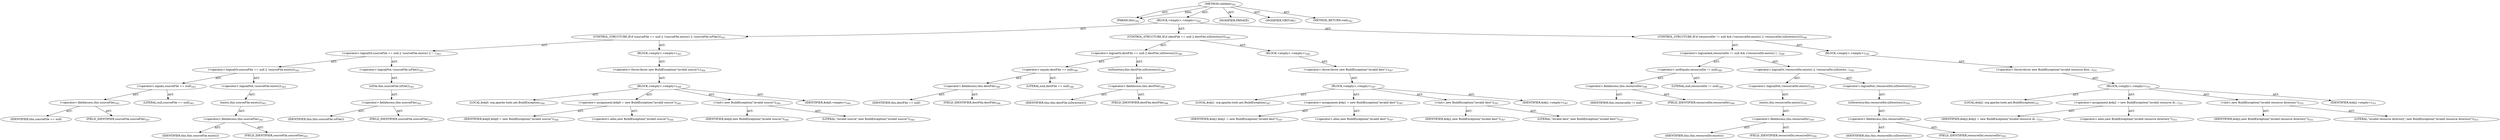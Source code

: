 digraph "validate" {  
"111669149713" [label = <(METHOD,validate)<SUB>342</SUB>> ]
"115964117028" [label = <(PARAM,this)<SUB>342</SUB>> ]
"25769803793" [label = <(BLOCK,&lt;empty&gt;,&lt;empty&gt;)<SUB>342</SUB>> ]
"47244640256" [label = <(CONTROL_STRUCTURE,IF,if (sourceFile == null || !sourceFile.exists() || !sourceFile.isFile()))<SUB>343</SUB>> ]
"30064771106" [label = <(&lt;operator&gt;.logicalOr,sourceFile == null || !sourceFile.exists() || !...)<SUB>343</SUB>> ]
"30064771107" [label = <(&lt;operator&gt;.logicalOr,sourceFile == null || !sourceFile.exists())<SUB>343</SUB>> ]
"30064771108" [label = <(&lt;operator&gt;.equals,sourceFile == null)<SUB>343</SUB>> ]
"30064771109" [label = <(&lt;operator&gt;.fieldAccess,this.sourceFile)<SUB>343</SUB>> ]
"68719476777" [label = <(IDENTIFIER,this,sourceFile == null)> ]
"55834574864" [label = <(FIELD_IDENTIFIER,sourceFile,sourceFile)<SUB>343</SUB>> ]
"90194313216" [label = <(LITERAL,null,sourceFile == null)<SUB>343</SUB>> ]
"30064771110" [label = <(&lt;operator&gt;.logicalNot,!sourceFile.exists())<SUB>343</SUB>> ]
"30064771111" [label = <(exists,this.sourceFile.exists())<SUB>343</SUB>> ]
"30064771112" [label = <(&lt;operator&gt;.fieldAccess,this.sourceFile)<SUB>343</SUB>> ]
"68719476778" [label = <(IDENTIFIER,this,this.sourceFile.exists())> ]
"55834574865" [label = <(FIELD_IDENTIFIER,sourceFile,sourceFile)<SUB>343</SUB>> ]
"30064771113" [label = <(&lt;operator&gt;.logicalNot,!sourceFile.isFile())<SUB>343</SUB>> ]
"30064771114" [label = <(isFile,this.sourceFile.isFile())<SUB>343</SUB>> ]
"30064771115" [label = <(&lt;operator&gt;.fieldAccess,this.sourceFile)<SUB>343</SUB>> ]
"68719476779" [label = <(IDENTIFIER,this,this.sourceFile.isFile())> ]
"55834574866" [label = <(FIELD_IDENTIFIER,sourceFile,sourceFile)<SUB>343</SUB>> ]
"25769803794" [label = <(BLOCK,&lt;empty&gt;,&lt;empty&gt;)<SUB>343</SUB>> ]
"30064771116" [label = <(&lt;operator&gt;.throw,throw new BuildException(&quot;invalid source&quot;);)<SUB>344</SUB>> ]
"25769803795" [label = <(BLOCK,&lt;empty&gt;,&lt;empty&gt;)<SUB>344</SUB>> ]
"94489280512" [label = <(LOCAL,$obj0: org.apache.tools.ant.BuildException)<SUB>344</SUB>> ]
"30064771117" [label = <(&lt;operator&gt;.assignment,$obj0 = new BuildException(&quot;invalid source&quot;))<SUB>344</SUB>> ]
"68719476780" [label = <(IDENTIFIER,$obj0,$obj0 = new BuildException(&quot;invalid source&quot;))<SUB>344</SUB>> ]
"30064771118" [label = <(&lt;operator&gt;.alloc,new BuildException(&quot;invalid source&quot;))<SUB>344</SUB>> ]
"30064771119" [label = <(&lt;init&gt;,new BuildException(&quot;invalid source&quot;))<SUB>344</SUB>> ]
"68719476781" [label = <(IDENTIFIER,$obj0,new BuildException(&quot;invalid source&quot;))<SUB>344</SUB>> ]
"90194313217" [label = <(LITERAL,&quot;invalid source&quot;,new BuildException(&quot;invalid source&quot;))<SUB>344</SUB>> ]
"68719476782" [label = <(IDENTIFIER,$obj0,&lt;empty&gt;)<SUB>344</SUB>> ]
"47244640257" [label = <(CONTROL_STRUCTURE,IF,if (destFile == null || destFile.isDirectory()))<SUB>346</SUB>> ]
"30064771120" [label = <(&lt;operator&gt;.logicalOr,destFile == null || destFile.isDirectory())<SUB>346</SUB>> ]
"30064771121" [label = <(&lt;operator&gt;.equals,destFile == null)<SUB>346</SUB>> ]
"30064771122" [label = <(&lt;operator&gt;.fieldAccess,this.destFile)<SUB>346</SUB>> ]
"68719476783" [label = <(IDENTIFIER,this,destFile == null)> ]
"55834574867" [label = <(FIELD_IDENTIFIER,destFile,destFile)<SUB>346</SUB>> ]
"90194313218" [label = <(LITERAL,null,destFile == null)<SUB>346</SUB>> ]
"30064771123" [label = <(isDirectory,this.destFile.isDirectory())<SUB>346</SUB>> ]
"30064771124" [label = <(&lt;operator&gt;.fieldAccess,this.destFile)<SUB>346</SUB>> ]
"68719476784" [label = <(IDENTIFIER,this,this.destFile.isDirectory())> ]
"55834574868" [label = <(FIELD_IDENTIFIER,destFile,destFile)<SUB>346</SUB>> ]
"25769803796" [label = <(BLOCK,&lt;empty&gt;,&lt;empty&gt;)<SUB>346</SUB>> ]
"30064771125" [label = <(&lt;operator&gt;.throw,throw new BuildException(&quot;invalid dest&quot;);)<SUB>347</SUB>> ]
"25769803797" [label = <(BLOCK,&lt;empty&gt;,&lt;empty&gt;)<SUB>347</SUB>> ]
"94489280513" [label = <(LOCAL,$obj1: org.apache.tools.ant.BuildException)<SUB>347</SUB>> ]
"30064771126" [label = <(&lt;operator&gt;.assignment,$obj1 = new BuildException(&quot;invalid dest&quot;))<SUB>347</SUB>> ]
"68719476785" [label = <(IDENTIFIER,$obj1,$obj1 = new BuildException(&quot;invalid dest&quot;))<SUB>347</SUB>> ]
"30064771127" [label = <(&lt;operator&gt;.alloc,new BuildException(&quot;invalid dest&quot;))<SUB>347</SUB>> ]
"30064771128" [label = <(&lt;init&gt;,new BuildException(&quot;invalid dest&quot;))<SUB>347</SUB>> ]
"68719476786" [label = <(IDENTIFIER,$obj1,new BuildException(&quot;invalid dest&quot;))<SUB>347</SUB>> ]
"90194313219" [label = <(LITERAL,&quot;invalid dest&quot;,new BuildException(&quot;invalid dest&quot;))<SUB>347</SUB>> ]
"68719476787" [label = <(IDENTIFIER,$obj1,&lt;empty&gt;)<SUB>347</SUB>> ]
"47244640258" [label = <(CONTROL_STRUCTURE,IF,if (resourceDir != null &amp;&amp; (!resourceDir.exists() || !resourceDir.isDirectory())))<SUB>349</SUB>> ]
"30064771129" [label = <(&lt;operator&gt;.logicalAnd,resourceDir != null &amp;&amp; (!resourceDir.exists() |...)<SUB>349</SUB>> ]
"30064771130" [label = <(&lt;operator&gt;.notEquals,resourceDir != null)<SUB>349</SUB>> ]
"30064771131" [label = <(&lt;operator&gt;.fieldAccess,this.resourceDir)<SUB>349</SUB>> ]
"68719476788" [label = <(IDENTIFIER,this,resourceDir != null)> ]
"55834574869" [label = <(FIELD_IDENTIFIER,resourceDir,resourceDir)<SUB>349</SUB>> ]
"90194313220" [label = <(LITERAL,null,resourceDir != null)<SUB>349</SUB>> ]
"30064771132" [label = <(&lt;operator&gt;.logicalOr,!resourceDir.exists() || !resourceDir.isDirecto...)<SUB>350</SUB>> ]
"30064771133" [label = <(&lt;operator&gt;.logicalNot,!resourceDir.exists())<SUB>350</SUB>> ]
"30064771134" [label = <(exists,this.resourceDir.exists())<SUB>350</SUB>> ]
"30064771135" [label = <(&lt;operator&gt;.fieldAccess,this.resourceDir)<SUB>350</SUB>> ]
"68719476789" [label = <(IDENTIFIER,this,this.resourceDir.exists())> ]
"55834574870" [label = <(FIELD_IDENTIFIER,resourceDir,resourceDir)<SUB>350</SUB>> ]
"30064771136" [label = <(&lt;operator&gt;.logicalNot,!resourceDir.isDirectory())<SUB>350</SUB>> ]
"30064771137" [label = <(isDirectory,this.resourceDir.isDirectory())<SUB>350</SUB>> ]
"30064771138" [label = <(&lt;operator&gt;.fieldAccess,this.resourceDir)<SUB>350</SUB>> ]
"68719476790" [label = <(IDENTIFIER,this,this.resourceDir.isDirectory())> ]
"55834574871" [label = <(FIELD_IDENTIFIER,resourceDir,resourceDir)<SUB>350</SUB>> ]
"25769803798" [label = <(BLOCK,&lt;empty&gt;,&lt;empty&gt;)<SUB>350</SUB>> ]
"30064771139" [label = <(&lt;operator&gt;.throw,throw new BuildException(&quot;invalid resource dire...)<SUB>351</SUB>> ]
"25769803799" [label = <(BLOCK,&lt;empty&gt;,&lt;empty&gt;)<SUB>351</SUB>> ]
"94489280514" [label = <(LOCAL,$obj2: org.apache.tools.ant.BuildException)<SUB>351</SUB>> ]
"30064771140" [label = <(&lt;operator&gt;.assignment,$obj2 = new BuildException(&quot;invalid resource di...)<SUB>351</SUB>> ]
"68719476791" [label = <(IDENTIFIER,$obj2,$obj2 = new BuildException(&quot;invalid resource di...)<SUB>351</SUB>> ]
"30064771141" [label = <(&lt;operator&gt;.alloc,new BuildException(&quot;invalid resource directory&quot;))<SUB>351</SUB>> ]
"30064771142" [label = <(&lt;init&gt;,new BuildException(&quot;invalid resource directory&quot;))<SUB>351</SUB>> ]
"68719476792" [label = <(IDENTIFIER,$obj2,new BuildException(&quot;invalid resource directory&quot;))<SUB>351</SUB>> ]
"90194313221" [label = <(LITERAL,&quot;invalid resource directory&quot;,new BuildException(&quot;invalid resource directory&quot;))<SUB>351</SUB>> ]
"68719476793" [label = <(IDENTIFIER,$obj2,&lt;empty&gt;)<SUB>351</SUB>> ]
"133143986226" [label = <(MODIFIER,PRIVATE)> ]
"133143986227" [label = <(MODIFIER,VIRTUAL)> ]
"128849018897" [label = <(METHOD_RETURN,void)<SUB>342</SUB>> ]
  "111669149713" -> "115964117028"  [ label = "AST: "] 
  "111669149713" -> "25769803793"  [ label = "AST: "] 
  "111669149713" -> "133143986226"  [ label = "AST: "] 
  "111669149713" -> "133143986227"  [ label = "AST: "] 
  "111669149713" -> "128849018897"  [ label = "AST: "] 
  "25769803793" -> "47244640256"  [ label = "AST: "] 
  "25769803793" -> "47244640257"  [ label = "AST: "] 
  "25769803793" -> "47244640258"  [ label = "AST: "] 
  "47244640256" -> "30064771106"  [ label = "AST: "] 
  "47244640256" -> "25769803794"  [ label = "AST: "] 
  "30064771106" -> "30064771107"  [ label = "AST: "] 
  "30064771106" -> "30064771113"  [ label = "AST: "] 
  "30064771107" -> "30064771108"  [ label = "AST: "] 
  "30064771107" -> "30064771110"  [ label = "AST: "] 
  "30064771108" -> "30064771109"  [ label = "AST: "] 
  "30064771108" -> "90194313216"  [ label = "AST: "] 
  "30064771109" -> "68719476777"  [ label = "AST: "] 
  "30064771109" -> "55834574864"  [ label = "AST: "] 
  "30064771110" -> "30064771111"  [ label = "AST: "] 
  "30064771111" -> "30064771112"  [ label = "AST: "] 
  "30064771112" -> "68719476778"  [ label = "AST: "] 
  "30064771112" -> "55834574865"  [ label = "AST: "] 
  "30064771113" -> "30064771114"  [ label = "AST: "] 
  "30064771114" -> "30064771115"  [ label = "AST: "] 
  "30064771115" -> "68719476779"  [ label = "AST: "] 
  "30064771115" -> "55834574866"  [ label = "AST: "] 
  "25769803794" -> "30064771116"  [ label = "AST: "] 
  "30064771116" -> "25769803795"  [ label = "AST: "] 
  "25769803795" -> "94489280512"  [ label = "AST: "] 
  "25769803795" -> "30064771117"  [ label = "AST: "] 
  "25769803795" -> "30064771119"  [ label = "AST: "] 
  "25769803795" -> "68719476782"  [ label = "AST: "] 
  "30064771117" -> "68719476780"  [ label = "AST: "] 
  "30064771117" -> "30064771118"  [ label = "AST: "] 
  "30064771119" -> "68719476781"  [ label = "AST: "] 
  "30064771119" -> "90194313217"  [ label = "AST: "] 
  "47244640257" -> "30064771120"  [ label = "AST: "] 
  "47244640257" -> "25769803796"  [ label = "AST: "] 
  "30064771120" -> "30064771121"  [ label = "AST: "] 
  "30064771120" -> "30064771123"  [ label = "AST: "] 
  "30064771121" -> "30064771122"  [ label = "AST: "] 
  "30064771121" -> "90194313218"  [ label = "AST: "] 
  "30064771122" -> "68719476783"  [ label = "AST: "] 
  "30064771122" -> "55834574867"  [ label = "AST: "] 
  "30064771123" -> "30064771124"  [ label = "AST: "] 
  "30064771124" -> "68719476784"  [ label = "AST: "] 
  "30064771124" -> "55834574868"  [ label = "AST: "] 
  "25769803796" -> "30064771125"  [ label = "AST: "] 
  "30064771125" -> "25769803797"  [ label = "AST: "] 
  "25769803797" -> "94489280513"  [ label = "AST: "] 
  "25769803797" -> "30064771126"  [ label = "AST: "] 
  "25769803797" -> "30064771128"  [ label = "AST: "] 
  "25769803797" -> "68719476787"  [ label = "AST: "] 
  "30064771126" -> "68719476785"  [ label = "AST: "] 
  "30064771126" -> "30064771127"  [ label = "AST: "] 
  "30064771128" -> "68719476786"  [ label = "AST: "] 
  "30064771128" -> "90194313219"  [ label = "AST: "] 
  "47244640258" -> "30064771129"  [ label = "AST: "] 
  "47244640258" -> "25769803798"  [ label = "AST: "] 
  "30064771129" -> "30064771130"  [ label = "AST: "] 
  "30064771129" -> "30064771132"  [ label = "AST: "] 
  "30064771130" -> "30064771131"  [ label = "AST: "] 
  "30064771130" -> "90194313220"  [ label = "AST: "] 
  "30064771131" -> "68719476788"  [ label = "AST: "] 
  "30064771131" -> "55834574869"  [ label = "AST: "] 
  "30064771132" -> "30064771133"  [ label = "AST: "] 
  "30064771132" -> "30064771136"  [ label = "AST: "] 
  "30064771133" -> "30064771134"  [ label = "AST: "] 
  "30064771134" -> "30064771135"  [ label = "AST: "] 
  "30064771135" -> "68719476789"  [ label = "AST: "] 
  "30064771135" -> "55834574870"  [ label = "AST: "] 
  "30064771136" -> "30064771137"  [ label = "AST: "] 
  "30064771137" -> "30064771138"  [ label = "AST: "] 
  "30064771138" -> "68719476790"  [ label = "AST: "] 
  "30064771138" -> "55834574871"  [ label = "AST: "] 
  "25769803798" -> "30064771139"  [ label = "AST: "] 
  "30064771139" -> "25769803799"  [ label = "AST: "] 
  "25769803799" -> "94489280514"  [ label = "AST: "] 
  "25769803799" -> "30064771140"  [ label = "AST: "] 
  "25769803799" -> "30064771142"  [ label = "AST: "] 
  "25769803799" -> "68719476793"  [ label = "AST: "] 
  "30064771140" -> "68719476791"  [ label = "AST: "] 
  "30064771140" -> "30064771141"  [ label = "AST: "] 
  "30064771142" -> "68719476792"  [ label = "AST: "] 
  "30064771142" -> "90194313221"  [ label = "AST: "] 
  "111669149713" -> "115964117028"  [ label = "DDG: "] 
}
